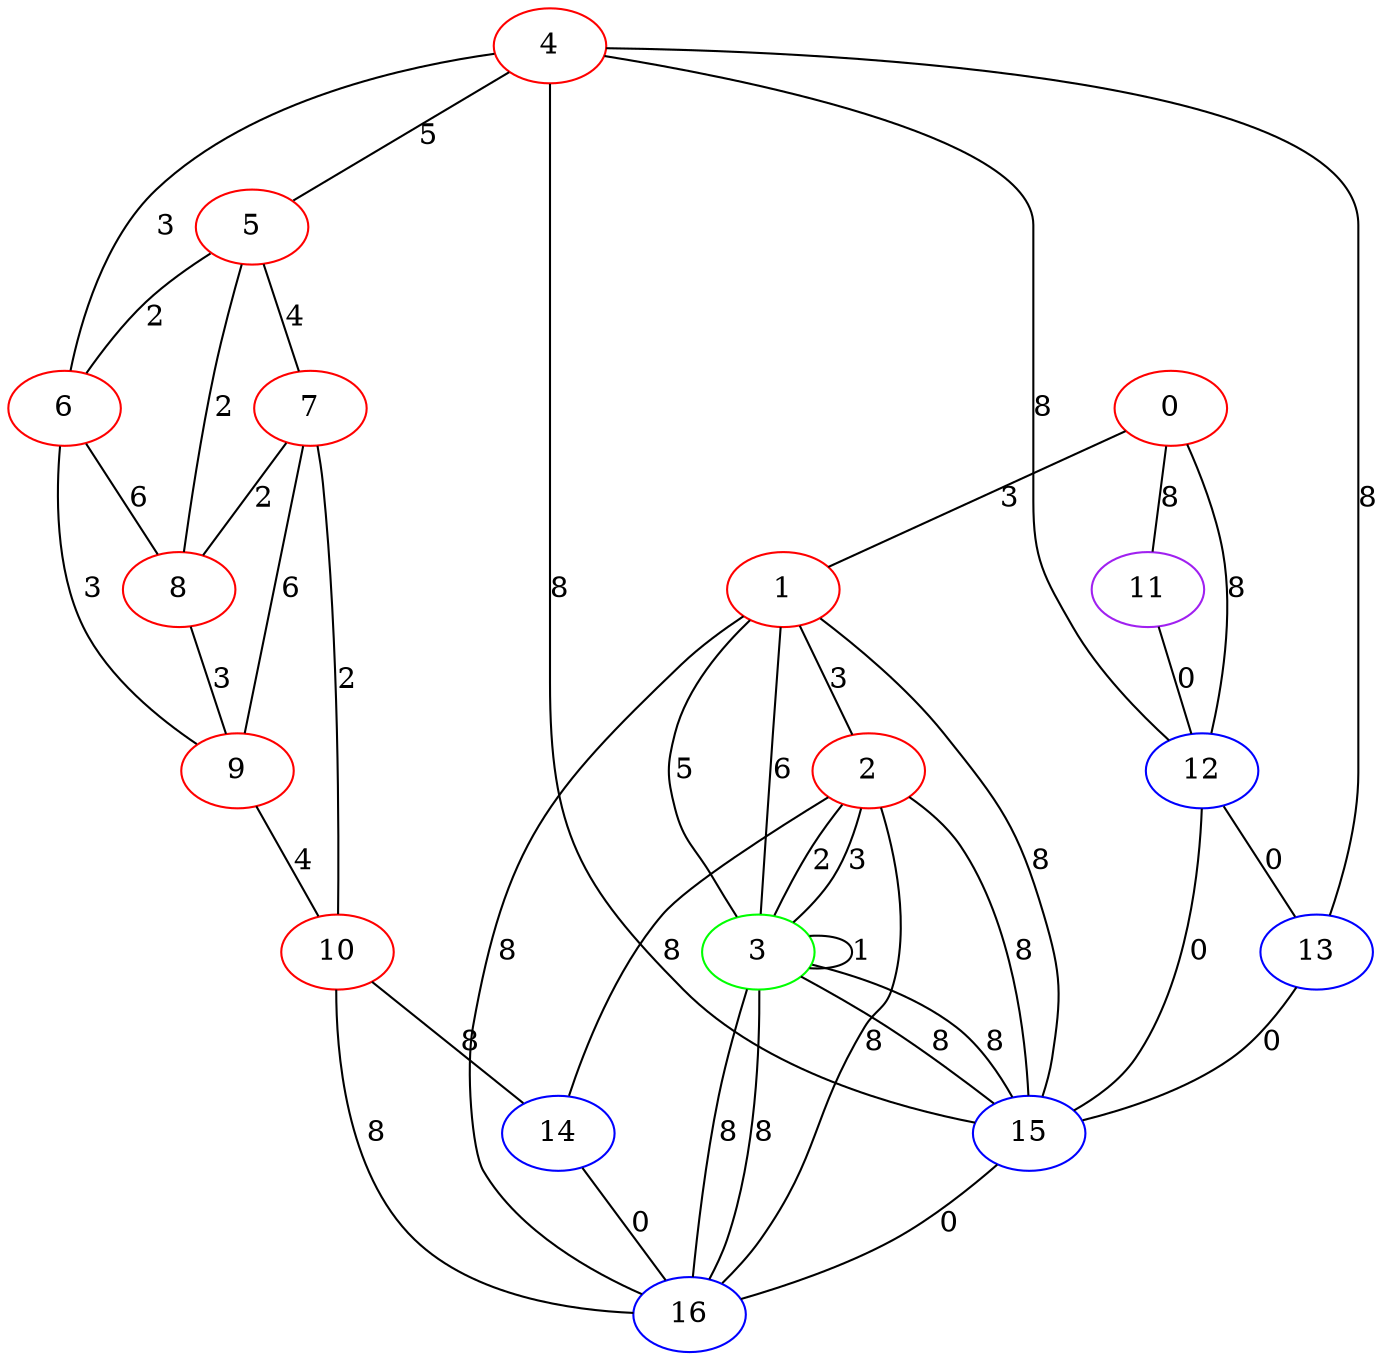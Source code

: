 graph "" {
0 [color=red, weight=1];
1 [color=red, weight=1];
2 [color=red, weight=1];
3 [color=green, weight=2];
4 [color=red, weight=1];
5 [color=red, weight=1];
6 [color=red, weight=1];
7 [color=red, weight=1];
8 [color=red, weight=1];
9 [color=red, weight=1];
10 [color=red, weight=1];
11 [color=purple, weight=4];
12 [color=blue, weight=3];
13 [color=blue, weight=3];
14 [color=blue, weight=3];
15 [color=blue, weight=3];
16 [color=blue, weight=3];
0 -- 1  [key=0, label=3];
0 -- 11  [key=0, label=8];
0 -- 12  [key=0, label=8];
1 -- 16  [key=0, label=8];
1 -- 2  [key=0, label=3];
1 -- 3  [key=0, label=5];
1 -- 3  [key=1, label=6];
1 -- 15  [key=0, label=8];
2 -- 16  [key=0, label=8];
2 -- 3  [key=0, label=2];
2 -- 3  [key=1, label=3];
2 -- 14  [key=0, label=8];
2 -- 15  [key=0, label=8];
3 -- 16  [key=0, label=8];
3 -- 16  [key=1, label=8];
3 -- 3  [key=0, label=1];
3 -- 15  [key=0, label=8];
3 -- 15  [key=1, label=8];
4 -- 15  [key=0, label=8];
4 -- 12  [key=0, label=8];
4 -- 5  [key=0, label=5];
4 -- 6  [key=0, label=3];
4 -- 13  [key=0, label=8];
5 -- 8  [key=0, label=2];
5 -- 6  [key=0, label=2];
5 -- 7  [key=0, label=4];
6 -- 8  [key=0, label=6];
6 -- 9  [key=0, label=3];
7 -- 8  [key=0, label=2];
7 -- 9  [key=0, label=6];
7 -- 10  [key=0, label=2];
8 -- 9  [key=0, label=3];
9 -- 10  [key=0, label=4];
10 -- 16  [key=0, label=8];
10 -- 14  [key=0, label=8];
11 -- 12  [key=0, label=0];
12 -- 13  [key=0, label=0];
12 -- 15  [key=0, label=0];
13 -- 15  [key=0, label=0];
14 -- 16  [key=0, label=0];
15 -- 16  [key=0, label=0];
}
